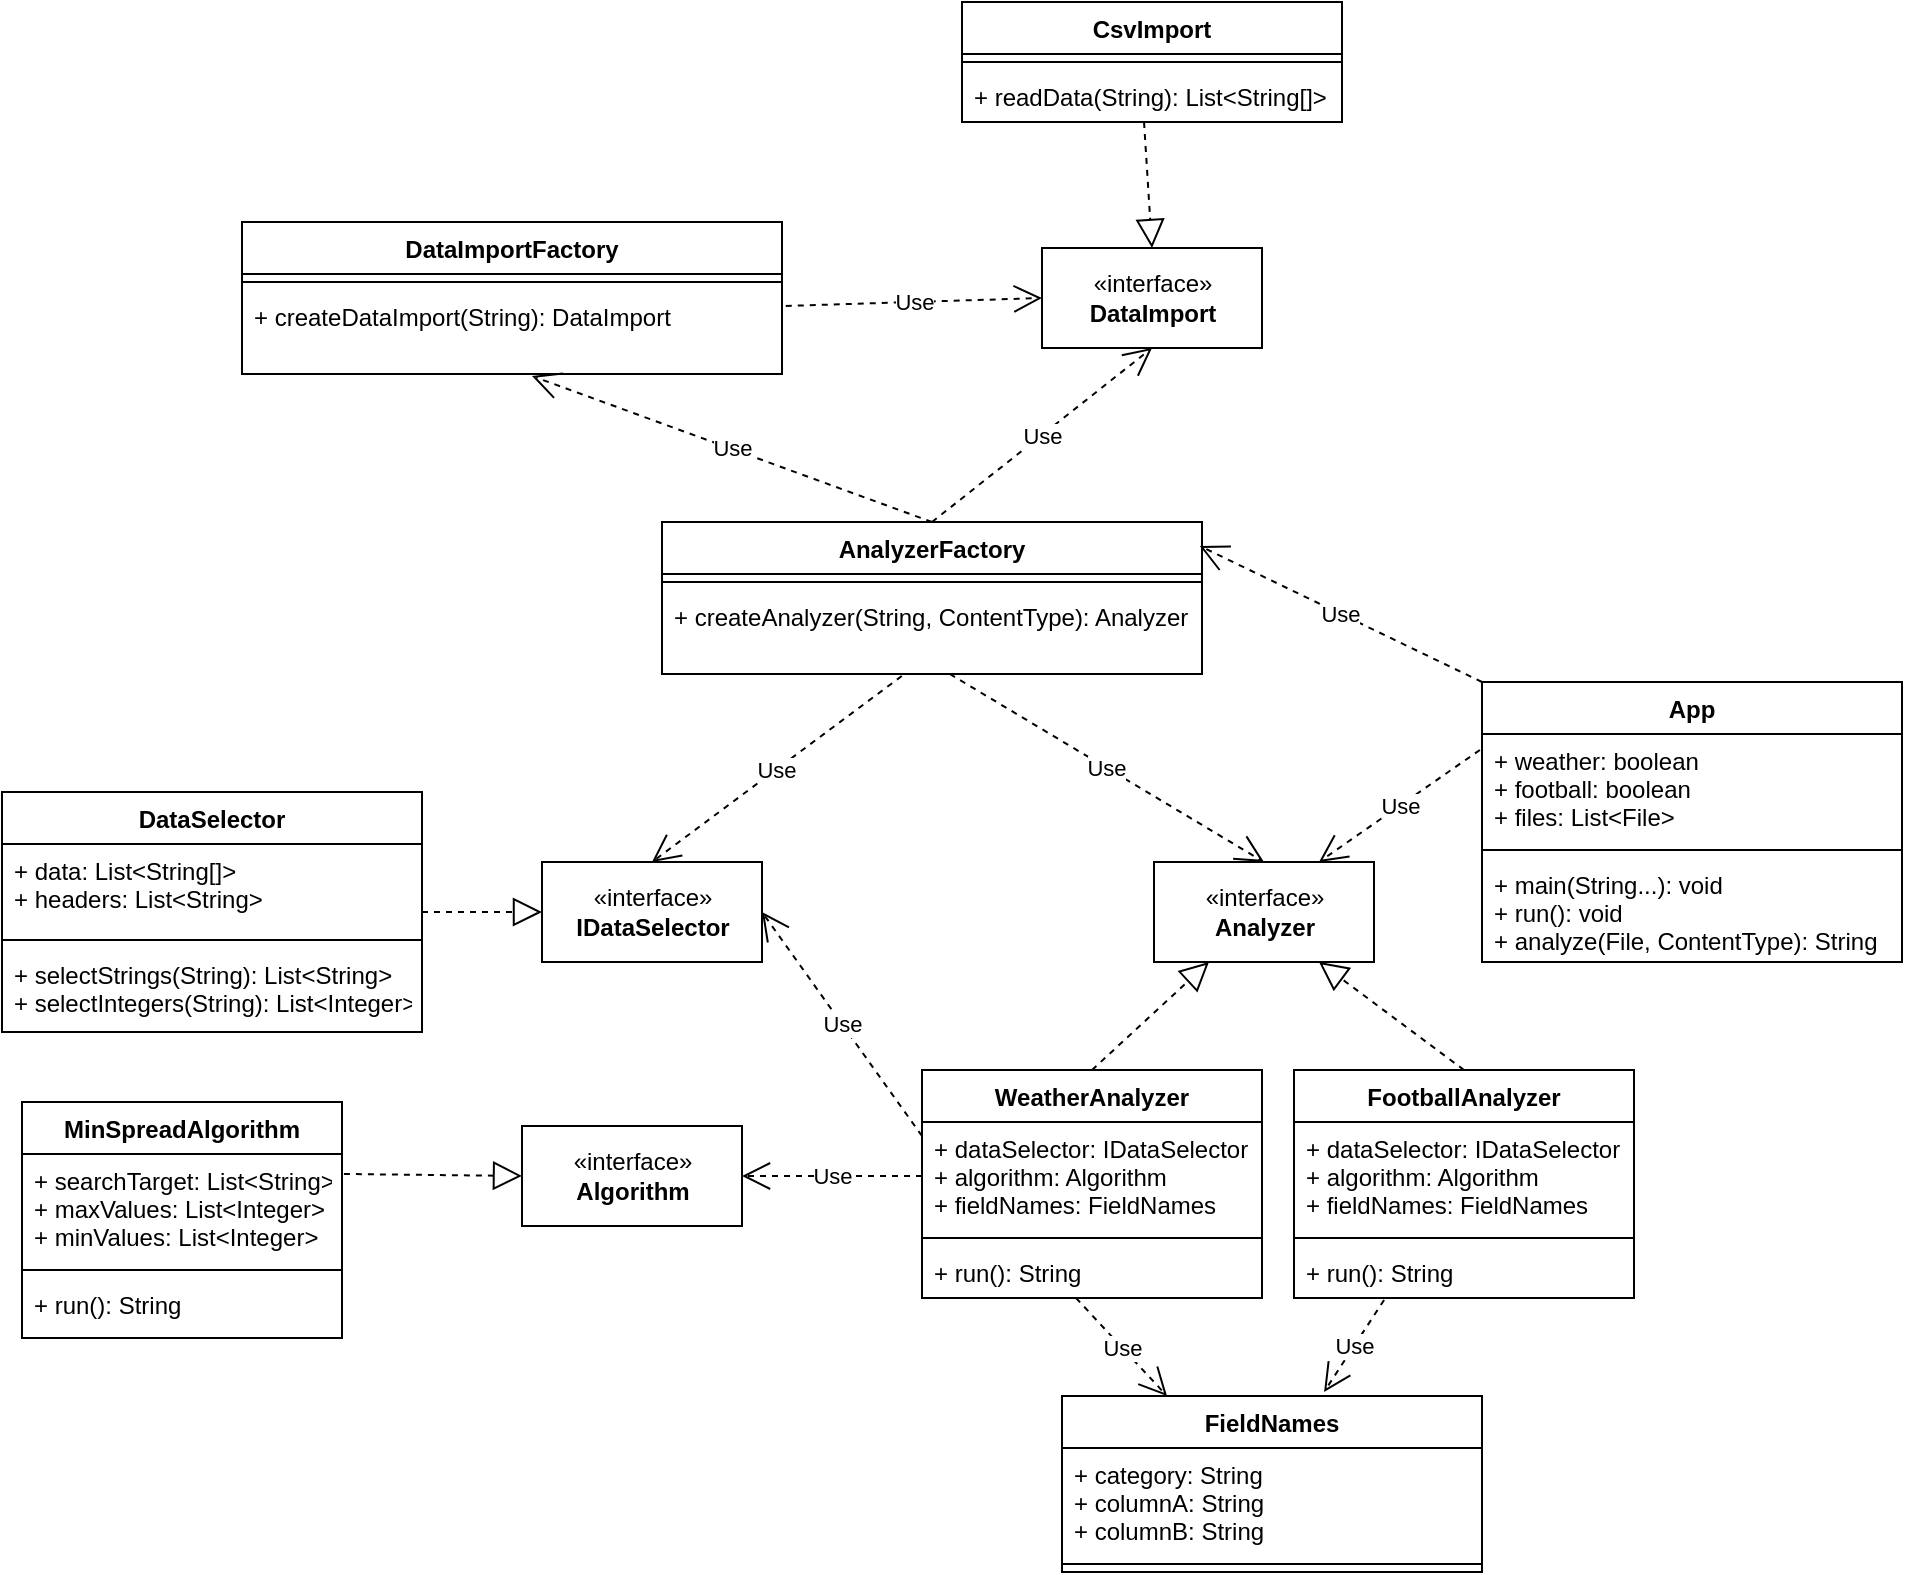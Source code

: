 <mxfile version="14.5.3" type="device"><diagram id="hQ2-EyXbtWTjINtZdWoJ" name="Page-1"><mxGraphModel dx="1422" dy="775" grid="1" gridSize="10" guides="1" tooltips="1" connect="1" arrows="1" fold="1" page="1" pageScale="1" pageWidth="2336" pageHeight="1654" math="0" shadow="0"><root><mxCell id="0"/><mxCell id="1" parent="0"/><mxCell id="n67PNeSrSKMmLvHuTnEJ-1" value="«interface»&lt;br&gt;&lt;b&gt;Analyzer&lt;/b&gt;" style="html=1;" parent="1" vertex="1"><mxGeometry x="726" y="560" width="110" height="50" as="geometry"/></mxCell><mxCell id="n67PNeSrSKMmLvHuTnEJ-2" value="CsvImport" style="swimlane;fontStyle=1;align=center;verticalAlign=top;childLayout=stackLayout;horizontal=1;startSize=26;horizontalStack=0;resizeParent=1;resizeParentMax=0;resizeLast=0;collapsible=1;marginBottom=0;" parent="1" vertex="1"><mxGeometry x="630" y="130" width="190" height="60" as="geometry"><mxRectangle x="95" y="180" width="90" height="26" as="alternateBounds"/></mxGeometry></mxCell><mxCell id="n67PNeSrSKMmLvHuTnEJ-4" value="" style="line;strokeWidth=1;fillColor=none;align=left;verticalAlign=middle;spacingTop=-1;spacingLeft=3;spacingRight=3;rotatable=0;labelPosition=right;points=[];portConstraint=eastwest;" parent="n67PNeSrSKMmLvHuTnEJ-2" vertex="1"><mxGeometry y="26" width="190" height="8" as="geometry"/></mxCell><mxCell id="n67PNeSrSKMmLvHuTnEJ-5" value="+ readData(String): List&lt;String[]&gt;" style="text;strokeColor=none;fillColor=none;align=left;verticalAlign=top;spacingLeft=4;spacingRight=4;overflow=hidden;rotatable=0;points=[[0,0.5],[1,0.5]];portConstraint=eastwest;" parent="n67PNeSrSKMmLvHuTnEJ-2" vertex="1"><mxGeometry y="34" width="190" height="26" as="geometry"/></mxCell><mxCell id="n67PNeSrSKMmLvHuTnEJ-7" value="«interface»&lt;br&gt;&lt;b&gt;Algorithm&lt;/b&gt;" style="html=1;" parent="1" vertex="1"><mxGeometry x="410" y="692" width="110" height="50" as="geometry"/></mxCell><mxCell id="n67PNeSrSKMmLvHuTnEJ-8" value="«interface»&lt;br&gt;&lt;b&gt;DataImport&lt;br&gt;&lt;/b&gt;" style="html=1;" parent="1" vertex="1"><mxGeometry x="670" y="253" width="110" height="50" as="geometry"/></mxCell><mxCell id="n67PNeSrSKMmLvHuTnEJ-9" value="«interface»&lt;br&gt;&lt;b&gt;IDataSelector&lt;br&gt;&lt;/b&gt;" style="html=1;" parent="1" vertex="1"><mxGeometry x="420" y="560" width="110" height="50" as="geometry"/></mxCell><mxCell id="n67PNeSrSKMmLvHuTnEJ-10" value="WeatherAnalyzer" style="swimlane;fontStyle=1;align=center;verticalAlign=top;childLayout=stackLayout;horizontal=1;startSize=26;horizontalStack=0;resizeParent=1;resizeParentMax=0;resizeLast=0;collapsible=1;marginBottom=0;" parent="1" vertex="1"><mxGeometry x="610" y="664" width="170" height="114" as="geometry"><mxRectangle x="610" y="664" width="120" height="26" as="alternateBounds"/></mxGeometry></mxCell><mxCell id="n67PNeSrSKMmLvHuTnEJ-11" value="+ dataSelector: IDataSelector&#10;+ algorithm: Algorithm&#10;+ fieldNames: FieldNames" style="text;strokeColor=none;fillColor=none;align=left;verticalAlign=top;spacingLeft=4;spacingRight=4;overflow=hidden;rotatable=0;points=[[0,0.5],[1,0.5]];portConstraint=eastwest;" parent="n67PNeSrSKMmLvHuTnEJ-10" vertex="1"><mxGeometry y="26" width="170" height="54" as="geometry"/></mxCell><mxCell id="n67PNeSrSKMmLvHuTnEJ-12" value="" style="line;strokeWidth=1;fillColor=none;align=left;verticalAlign=middle;spacingTop=-1;spacingLeft=3;spacingRight=3;rotatable=0;labelPosition=right;points=[];portConstraint=eastwest;" parent="n67PNeSrSKMmLvHuTnEJ-10" vertex="1"><mxGeometry y="80" width="170" height="8" as="geometry"/></mxCell><mxCell id="n67PNeSrSKMmLvHuTnEJ-13" value="+ run(): String" style="text;strokeColor=none;fillColor=none;align=left;verticalAlign=top;spacingLeft=4;spacingRight=4;overflow=hidden;rotatable=0;points=[[0,0.5],[1,0.5]];portConstraint=eastwest;" parent="n67PNeSrSKMmLvHuTnEJ-10" vertex="1"><mxGeometry y="88" width="170" height="26" as="geometry"/></mxCell><mxCell id="n67PNeSrSKMmLvHuTnEJ-14" value="MinSpreadAlgorithm" style="swimlane;fontStyle=1;align=center;verticalAlign=top;childLayout=stackLayout;horizontal=1;startSize=26;horizontalStack=0;resizeParent=1;resizeParentMax=0;resizeLast=0;collapsible=1;marginBottom=0;" parent="1" vertex="1"><mxGeometry x="160" y="680" width="160" height="118" as="geometry"><mxRectangle x="95" y="180" width="90" height="26" as="alternateBounds"/></mxGeometry></mxCell><mxCell id="n67PNeSrSKMmLvHuTnEJ-15" value="+ searchTarget: List&lt;String&gt;&#10;+ maxValues: List&lt;Integer&gt;&#10;+ minValues: List&lt;Integer&gt;" style="text;strokeColor=none;fillColor=none;align=left;verticalAlign=top;spacingLeft=4;spacingRight=4;overflow=hidden;rotatable=0;points=[[0,0.5],[1,0.5]];portConstraint=eastwest;" parent="n67PNeSrSKMmLvHuTnEJ-14" vertex="1"><mxGeometry y="26" width="160" height="54" as="geometry"/></mxCell><mxCell id="n67PNeSrSKMmLvHuTnEJ-16" value="" style="line;strokeWidth=1;fillColor=none;align=left;verticalAlign=middle;spacingTop=-1;spacingLeft=3;spacingRight=3;rotatable=0;labelPosition=right;points=[];portConstraint=eastwest;" parent="n67PNeSrSKMmLvHuTnEJ-14" vertex="1"><mxGeometry y="80" width="160" height="8" as="geometry"/></mxCell><mxCell id="n67PNeSrSKMmLvHuTnEJ-17" value="+ run(): String" style="text;strokeColor=none;fillColor=none;align=left;verticalAlign=top;spacingLeft=4;spacingRight=4;overflow=hidden;rotatable=0;points=[[0,0.5],[1,0.5]];portConstraint=eastwest;" parent="n67PNeSrSKMmLvHuTnEJ-14" vertex="1"><mxGeometry y="88" width="160" height="30" as="geometry"/></mxCell><mxCell id="n67PNeSrSKMmLvHuTnEJ-18" value="DataSelector" style="swimlane;fontStyle=1;align=center;verticalAlign=top;childLayout=stackLayout;horizontal=1;startSize=26;horizontalStack=0;resizeParent=1;resizeParentMax=0;resizeLast=0;collapsible=1;marginBottom=0;" parent="1" vertex="1"><mxGeometry x="150" y="525" width="210" height="120" as="geometry"><mxRectangle x="95" y="180" width="90" height="26" as="alternateBounds"/></mxGeometry></mxCell><mxCell id="n67PNeSrSKMmLvHuTnEJ-19" value="+ data: List&lt;String[]&gt;&#10;+ headers: List&lt;String&gt;&#10;" style="text;strokeColor=none;fillColor=none;align=left;verticalAlign=top;spacingLeft=4;spacingRight=4;overflow=hidden;rotatable=0;points=[[0,0.5],[1,0.5]];portConstraint=eastwest;" parent="n67PNeSrSKMmLvHuTnEJ-18" vertex="1"><mxGeometry y="26" width="210" height="44" as="geometry"/></mxCell><mxCell id="n67PNeSrSKMmLvHuTnEJ-20" value="" style="line;strokeWidth=1;fillColor=none;align=left;verticalAlign=middle;spacingTop=-1;spacingLeft=3;spacingRight=3;rotatable=0;labelPosition=right;points=[];portConstraint=eastwest;" parent="n67PNeSrSKMmLvHuTnEJ-18" vertex="1"><mxGeometry y="70" width="210" height="8" as="geometry"/></mxCell><mxCell id="n67PNeSrSKMmLvHuTnEJ-21" value="+ selectStrings(String): List&lt;String&gt;&#10;+ selectIntegers(String): List&lt;Integer&gt;&#10;" style="text;strokeColor=none;fillColor=none;align=left;verticalAlign=top;spacingLeft=4;spacingRight=4;overflow=hidden;rotatable=0;points=[[0,0.5],[1,0.5]];portConstraint=eastwest;" parent="n67PNeSrSKMmLvHuTnEJ-18" vertex="1"><mxGeometry y="78" width="210" height="42" as="geometry"/></mxCell><mxCell id="n67PNeSrSKMmLvHuTnEJ-22" value="" style="endArrow=block;dashed=1;endFill=0;endSize=12;html=1;exitX=0.479;exitY=1;exitDx=0;exitDy=0;entryX=0.5;entryY=0;entryDx=0;entryDy=0;exitPerimeter=0;" parent="1" source="n67PNeSrSKMmLvHuTnEJ-5" target="n67PNeSrSKMmLvHuTnEJ-8" edge="1"><mxGeometry width="160" relative="1" as="geometry"><mxPoint x="921" y="310" as="sourcePoint"/><mxPoint x="780" y="278" as="targetPoint"/></mxGeometry></mxCell><mxCell id="n67PNeSrSKMmLvHuTnEJ-25" value="" style="endArrow=block;dashed=1;endFill=0;endSize=12;html=1;exitX=1;exitY=0.5;exitDx=0;exitDy=0;entryX=0;entryY=0.5;entryDx=0;entryDy=0;" parent="1" source="n67PNeSrSKMmLvHuTnEJ-18" target="n67PNeSrSKMmLvHuTnEJ-9" edge="1"><mxGeometry width="160" relative="1" as="geometry"><mxPoint x="390" y="610" as="sourcePoint"/><mxPoint x="470" y="650" as="targetPoint"/></mxGeometry></mxCell><mxCell id="n67PNeSrSKMmLvHuTnEJ-26" value="" style="endArrow=block;dashed=1;endFill=0;endSize=12;html=1;entryX=0;entryY=0.5;entryDx=0;entryDy=0;exitX=1.006;exitY=0.185;exitDx=0;exitDy=0;exitPerimeter=0;" parent="1" source="n67PNeSrSKMmLvHuTnEJ-15" target="n67PNeSrSKMmLvHuTnEJ-7" edge="1"><mxGeometry width="160" relative="1" as="geometry"><mxPoint x="349.76" y="790" as="sourcePoint"/><mxPoint x="349.76" y="740" as="targetPoint"/></mxGeometry></mxCell><mxCell id="n67PNeSrSKMmLvHuTnEJ-27" value="" style="endArrow=block;dashed=1;endFill=0;endSize=12;html=1;entryX=0.25;entryY=1;entryDx=0;entryDy=0;exitX=0.5;exitY=0;exitDx=0;exitDy=0;" parent="1" source="n67PNeSrSKMmLvHuTnEJ-10" target="n67PNeSrSKMmLvHuTnEJ-1" edge="1"><mxGeometry width="160" relative="1" as="geometry"><mxPoint x="689.71" y="650" as="sourcePoint"/><mxPoint x="689.71" y="600" as="targetPoint"/></mxGeometry></mxCell><mxCell id="n67PNeSrSKMmLvHuTnEJ-34" value="" style="endArrow=block;dashed=1;endFill=0;endSize=12;html=1;entryX=0.75;entryY=1;entryDx=0;entryDy=0;exitX=0.5;exitY=0;exitDx=0;exitDy=0;" parent="1" source="n67PNeSrSKMmLvHuTnEJ-35" target="n67PNeSrSKMmLvHuTnEJ-1" edge="1"><mxGeometry width="160" relative="1" as="geometry"><mxPoint x="876" y="664" as="sourcePoint"/><mxPoint x="770.0" y="610" as="targetPoint"/></mxGeometry></mxCell><mxCell id="n67PNeSrSKMmLvHuTnEJ-35" value="FootballAnalyzer" style="swimlane;fontStyle=1;align=center;verticalAlign=top;childLayout=stackLayout;horizontal=1;startSize=26;horizontalStack=0;resizeParent=1;resizeParentMax=0;resizeLast=0;collapsible=1;marginBottom=0;" parent="1" vertex="1"><mxGeometry x="796" y="664" width="170" height="114" as="geometry"><mxRectangle x="796" y="664" width="114" height="26" as="alternateBounds"/></mxGeometry></mxCell><mxCell id="n67PNeSrSKMmLvHuTnEJ-36" value="+ dataSelector: IDataSelector&#10;+ algorithm: Algorithm&#10;+ fieldNames: FieldNames" style="text;strokeColor=none;fillColor=none;align=left;verticalAlign=top;spacingLeft=4;spacingRight=4;overflow=hidden;rotatable=0;points=[[0,0.5],[1,0.5]];portConstraint=eastwest;" parent="n67PNeSrSKMmLvHuTnEJ-35" vertex="1"><mxGeometry y="26" width="170" height="54" as="geometry"/></mxCell><mxCell id="n67PNeSrSKMmLvHuTnEJ-37" value="" style="line;strokeWidth=1;fillColor=none;align=left;verticalAlign=middle;spacingTop=-1;spacingLeft=3;spacingRight=3;rotatable=0;labelPosition=right;points=[];portConstraint=eastwest;" parent="n67PNeSrSKMmLvHuTnEJ-35" vertex="1"><mxGeometry y="80" width="170" height="8" as="geometry"/></mxCell><mxCell id="n67PNeSrSKMmLvHuTnEJ-38" value="+ run(): String" style="text;strokeColor=none;fillColor=none;align=left;verticalAlign=top;spacingLeft=4;spacingRight=4;overflow=hidden;rotatable=0;points=[[0,0.5],[1,0.5]];portConstraint=eastwest;" parent="n67PNeSrSKMmLvHuTnEJ-35" vertex="1"><mxGeometry y="88" width="170" height="26" as="geometry"/></mxCell><mxCell id="n67PNeSrSKMmLvHuTnEJ-39" value="Use" style="endArrow=open;endSize=12;dashed=1;html=1;exitX=0;exitY=0.5;exitDx=0;exitDy=0;entryX=1;entryY=0.5;entryDx=0;entryDy=0;" parent="1" source="n67PNeSrSKMmLvHuTnEJ-11" target="n67PNeSrSKMmLvHuTnEJ-7" edge="1"><mxGeometry width="160" relative="1" as="geometry"><mxPoint x="636" y="908" as="sourcePoint"/><mxPoint x="796" y="908" as="targetPoint"/></mxGeometry></mxCell><mxCell id="n67PNeSrSKMmLvHuTnEJ-40" value="Use" style="endArrow=open;endSize=12;dashed=1;html=1;exitX=0;exitY=0.13;exitDx=0;exitDy=0;exitPerimeter=0;entryX=1;entryY=0.5;entryDx=0;entryDy=0;" parent="1" source="n67PNeSrSKMmLvHuTnEJ-11" target="n67PNeSrSKMmLvHuTnEJ-9" edge="1"><mxGeometry width="160" relative="1" as="geometry"><mxPoint x="560" y="620" as="sourcePoint"/><mxPoint x="720" y="620" as="targetPoint"/></mxGeometry></mxCell><mxCell id="n67PNeSrSKMmLvHuTnEJ-43" value="AnalyzerFactory" style="swimlane;fontStyle=1;align=center;verticalAlign=top;childLayout=stackLayout;horizontal=1;startSize=26;horizontalStack=0;resizeParent=1;resizeParentMax=0;resizeLast=0;collapsible=1;marginBottom=0;" parent="1" vertex="1"><mxGeometry x="480" y="390" width="270" height="76" as="geometry"><mxRectangle x="95" y="180" width="90" height="26" as="alternateBounds"/></mxGeometry></mxCell><mxCell id="n67PNeSrSKMmLvHuTnEJ-45" value="" style="line;strokeWidth=1;fillColor=none;align=left;verticalAlign=middle;spacingTop=-1;spacingLeft=3;spacingRight=3;rotatable=0;labelPosition=right;points=[];portConstraint=eastwest;" parent="n67PNeSrSKMmLvHuTnEJ-43" vertex="1"><mxGeometry y="26" width="270" height="8" as="geometry"/></mxCell><mxCell id="n67PNeSrSKMmLvHuTnEJ-46" value="+ createAnalyzer(String, ContentType): Analyzer" style="text;strokeColor=none;fillColor=none;align=left;verticalAlign=top;spacingLeft=4;spacingRight=4;overflow=hidden;rotatable=0;points=[[0,0.5],[1,0.5]];portConstraint=eastwest;" parent="n67PNeSrSKMmLvHuTnEJ-43" vertex="1"><mxGeometry y="34" width="270" height="42" as="geometry"/></mxCell><mxCell id="vrVhkFd5iG-DV_7ZLASB-1" value="Use" style="endArrow=open;endSize=12;dashed=1;html=1;exitX=0.5;exitY=0;exitDx=0;exitDy=0;entryX=0.537;entryY=1.024;entryDx=0;entryDy=0;entryPerimeter=0;" edge="1" parent="1" source="n67PNeSrSKMmLvHuTnEJ-43" target="vrVhkFd5iG-DV_7ZLASB-4"><mxGeometry width="160" relative="1" as="geometry"><mxPoint x="1033" y="592.38" as="sourcePoint"/><mxPoint x="953" y="510" as="targetPoint"/></mxGeometry></mxCell><mxCell id="vrVhkFd5iG-DV_7ZLASB-2" value="DataImportFactory" style="swimlane;fontStyle=1;align=center;verticalAlign=top;childLayout=stackLayout;horizontal=1;startSize=26;horizontalStack=0;resizeParent=1;resizeParentMax=0;resizeLast=0;collapsible=1;marginBottom=0;" vertex="1" parent="1"><mxGeometry x="270" y="240" width="270" height="76" as="geometry"><mxRectangle x="95" y="180" width="90" height="26" as="alternateBounds"/></mxGeometry></mxCell><mxCell id="vrVhkFd5iG-DV_7ZLASB-3" value="" style="line;strokeWidth=1;fillColor=none;align=left;verticalAlign=middle;spacingTop=-1;spacingLeft=3;spacingRight=3;rotatable=0;labelPosition=right;points=[];portConstraint=eastwest;" vertex="1" parent="vrVhkFd5iG-DV_7ZLASB-2"><mxGeometry y="26" width="270" height="8" as="geometry"/></mxCell><mxCell id="vrVhkFd5iG-DV_7ZLASB-4" value="+ createDataImport(String): DataImport" style="text;strokeColor=none;fillColor=none;align=left;verticalAlign=top;spacingLeft=4;spacingRight=4;overflow=hidden;rotatable=0;points=[[0,0.5],[1,0.5]];portConstraint=eastwest;" vertex="1" parent="vrVhkFd5iG-DV_7ZLASB-2"><mxGeometry y="34" width="270" height="42" as="geometry"/></mxCell><mxCell id="vrVhkFd5iG-DV_7ZLASB-5" value="Use" style="endArrow=open;endSize=12;dashed=1;html=1;exitX=0.533;exitY=1;exitDx=0;exitDy=0;exitPerimeter=0;" edge="1" parent="1" source="n67PNeSrSKMmLvHuTnEJ-46"><mxGeometry width="160" relative="1" as="geometry"><mxPoint x="1055" y="557" as="sourcePoint"/><mxPoint x="781" y="560" as="targetPoint"/></mxGeometry></mxCell><mxCell id="vrVhkFd5iG-DV_7ZLASB-6" value="Use" style="endArrow=open;endSize=12;dashed=1;html=1;exitX=1.007;exitY=0.19;exitDx=0;exitDy=0;entryX=0;entryY=0.5;entryDx=0;entryDy=0;exitPerimeter=0;" edge="1" parent="1" source="vrVhkFd5iG-DV_7ZLASB-4" target="n67PNeSrSKMmLvHuTnEJ-8"><mxGeometry width="160" relative="1" as="geometry"><mxPoint x="1055" y="557" as="sourcePoint"/><mxPoint x="1168.92" y="428.02" as="targetPoint"/></mxGeometry></mxCell><mxCell id="vrVhkFd5iG-DV_7ZLASB-7" value="Use" style="endArrow=open;endSize=12;dashed=1;html=1;exitX=0.444;exitY=1.024;exitDx=0;exitDy=0;exitPerimeter=0;entryX=0.5;entryY=0;entryDx=0;entryDy=0;" edge="1" parent="1" source="n67PNeSrSKMmLvHuTnEJ-46" target="n67PNeSrSKMmLvHuTnEJ-9"><mxGeometry width="160" relative="1" as="geometry"><mxPoint x="530.0" y="500" as="sourcePoint"/><mxPoint x="707.09" y="594" as="targetPoint"/></mxGeometry></mxCell><mxCell id="vrVhkFd5iG-DV_7ZLASB-8" value="Use" style="endArrow=open;endSize=12;dashed=1;html=1;exitX=0.5;exitY=0;exitDx=0;exitDy=0;entryX=0.5;entryY=1;entryDx=0;entryDy=0;" edge="1" parent="1" source="n67PNeSrSKMmLvHuTnEJ-43" target="n67PNeSrSKMmLvHuTnEJ-8"><mxGeometry width="160" relative="1" as="geometry"><mxPoint x="605" y="400" as="sourcePoint"/><mxPoint x="424.99" y="327.008" as="targetPoint"/></mxGeometry></mxCell><mxCell id="vrVhkFd5iG-DV_7ZLASB-12" value="App" style="swimlane;fontStyle=1;align=center;verticalAlign=top;childLayout=stackLayout;horizontal=1;startSize=26;horizontalStack=0;resizeParent=1;resizeParentMax=0;resizeLast=0;collapsible=1;marginBottom=0;" vertex="1" parent="1"><mxGeometry x="890" y="470" width="210" height="140" as="geometry"><mxRectangle x="796" y="664" width="114" height="26" as="alternateBounds"/></mxGeometry></mxCell><mxCell id="vrVhkFd5iG-DV_7ZLASB-13" value="+ weather: boolean&#10;+ football: boolean&#10;+ files: List&lt;File&gt;" style="text;strokeColor=none;fillColor=none;align=left;verticalAlign=top;spacingLeft=4;spacingRight=4;overflow=hidden;rotatable=0;points=[[0,0.5],[1,0.5]];portConstraint=eastwest;" vertex="1" parent="vrVhkFd5iG-DV_7ZLASB-12"><mxGeometry y="26" width="210" height="54" as="geometry"/></mxCell><mxCell id="vrVhkFd5iG-DV_7ZLASB-14" value="" style="line;strokeWidth=1;fillColor=none;align=left;verticalAlign=middle;spacingTop=-1;spacingLeft=3;spacingRight=3;rotatable=0;labelPosition=right;points=[];portConstraint=eastwest;" vertex="1" parent="vrVhkFd5iG-DV_7ZLASB-12"><mxGeometry y="80" width="210" height="8" as="geometry"/></mxCell><mxCell id="vrVhkFd5iG-DV_7ZLASB-15" value="+ main(String...): void&#10;+ run(): void&#10;+ analyze(File, ContentType): String" style="text;strokeColor=none;fillColor=none;align=left;verticalAlign=top;spacingLeft=4;spacingRight=4;overflow=hidden;rotatable=0;points=[[0,0.5],[1,0.5]];portConstraint=eastwest;" vertex="1" parent="vrVhkFd5iG-DV_7ZLASB-12"><mxGeometry y="88" width="210" height="52" as="geometry"/></mxCell><mxCell id="vrVhkFd5iG-DV_7ZLASB-16" value="Use" style="endArrow=open;endSize=12;dashed=1;html=1;exitX=-0.005;exitY=0.148;exitDx=0;exitDy=0;exitPerimeter=0;entryX=0.75;entryY=0;entryDx=0;entryDy=0;" edge="1" parent="1" source="vrVhkFd5iG-DV_7ZLASB-13" target="n67PNeSrSKMmLvHuTnEJ-1"><mxGeometry width="160" relative="1" as="geometry"><mxPoint x="1008" y="630" as="sourcePoint"/><mxPoint x="1168" y="630" as="targetPoint"/></mxGeometry></mxCell><mxCell id="vrVhkFd5iG-DV_7ZLASB-17" value="Use" style="endArrow=open;endSize=12;dashed=1;html=1;exitX=0;exitY=0;exitDx=0;exitDy=0;entryX=0.996;entryY=0.158;entryDx=0;entryDy=0;entryPerimeter=0;" edge="1" parent="1" source="vrVhkFd5iG-DV_7ZLASB-12" target="n67PNeSrSKMmLvHuTnEJ-43"><mxGeometry width="160" relative="1" as="geometry"><mxPoint x="890.45" y="410.002" as="sourcePoint"/><mxPoint x="780" y="506.01" as="targetPoint"/></mxGeometry></mxCell><mxCell id="vrVhkFd5iG-DV_7ZLASB-18" value="FieldNames" style="swimlane;fontStyle=1;align=center;verticalAlign=top;childLayout=stackLayout;horizontal=1;startSize=26;horizontalStack=0;resizeParent=1;resizeParentMax=0;resizeLast=0;collapsible=1;marginBottom=0;" vertex="1" parent="1"><mxGeometry x="680" y="827" width="210" height="88" as="geometry"><mxRectangle x="796" y="664" width="114" height="26" as="alternateBounds"/></mxGeometry></mxCell><mxCell id="vrVhkFd5iG-DV_7ZLASB-19" value="+ category: String&#10;+ columnA: String&#10;+ columnB: String" style="text;strokeColor=none;fillColor=none;align=left;verticalAlign=top;spacingLeft=4;spacingRight=4;overflow=hidden;rotatable=0;points=[[0,0.5],[1,0.5]];portConstraint=eastwest;" vertex="1" parent="vrVhkFd5iG-DV_7ZLASB-18"><mxGeometry y="26" width="210" height="54" as="geometry"/></mxCell><mxCell id="vrVhkFd5iG-DV_7ZLASB-20" value="" style="line;strokeWidth=1;fillColor=none;align=left;verticalAlign=middle;spacingTop=-1;spacingLeft=3;spacingRight=3;rotatable=0;labelPosition=right;points=[];portConstraint=eastwest;" vertex="1" parent="vrVhkFd5iG-DV_7ZLASB-18"><mxGeometry y="80" width="210" height="8" as="geometry"/></mxCell><mxCell id="vrVhkFd5iG-DV_7ZLASB-22" value="Use" style="endArrow=open;endSize=12;dashed=1;html=1;exitX=0.453;exitY=1;exitDx=0;exitDy=0;exitPerimeter=0;entryX=0.25;entryY=0;entryDx=0;entryDy=0;" edge="1" parent="1" source="n67PNeSrSKMmLvHuTnEJ-13" target="vrVhkFd5iG-DV_7ZLASB-18"><mxGeometry width="160" relative="1" as="geometry"><mxPoint x="670" y="800" as="sourcePoint"/><mxPoint x="830" y="800" as="targetPoint"/></mxGeometry></mxCell><mxCell id="vrVhkFd5iG-DV_7ZLASB-23" value="Use" style="endArrow=open;endSize=12;dashed=1;html=1;exitX=0.265;exitY=1.038;exitDx=0;exitDy=0;exitPerimeter=0;entryX=0.624;entryY=-0.023;entryDx=0;entryDy=0;entryPerimeter=0;" edge="1" parent="1" source="n67PNeSrSKMmLvHuTnEJ-38" target="vrVhkFd5iG-DV_7ZLASB-18"><mxGeometry width="160" relative="1" as="geometry"><mxPoint x="697.01" y="788" as="sourcePoint"/><mxPoint x="742.5" y="837" as="targetPoint"/></mxGeometry></mxCell></root></mxGraphModel></diagram></mxfile>